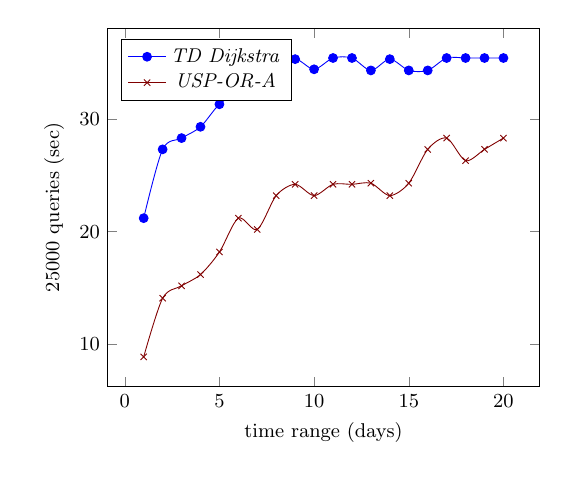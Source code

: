 \tikzstyle{textstyle}=[font=\fontsize{9}{9}\selectfont]
\begin{tikzpicture}[textstyle, scale=0.8]
    \begin{axis}[
        xlabel={time range (days)},
        ylabel={$25000$ queries (sec)},
		legend pos=north west
        ]
        
    \addplot[smooth,mark=*,color=blue] plot coordinates {
		(1,21.2)
		(2,27.3)
		(3,28.3)
		(4,29.3)
		(5,31.3)
		(6,32.3)
		(7,32.3)
		(8,34.3)
		(9,35.3)
		(10,34.4)
		(11,35.4)
		(12,35.4)
		(13,34.3)
		(14,35.3)
		(15,34.3)
		(16,34.3)
		(17,35.4)
		(18,35.4)
		(19,35.4)
		(20,35.4)
    };
    \addlegendentry{\textit{TD Dijkstra}}
    
    \addplot[smooth,mark=x,color=black!50!red] plot coordinates {
		(1,8.9)
		(2,14.1)
		(3,15.2)
		(4,16.2)
		(5,18.2)
		(6,21.2)
		(7,20.2)
		(8,23.2)
		(9,24.2)
		(10,23.2)
		(11,24.2)
		(12,24.2)
		(13,24.3)
		(14,23.2)
		(15,24.3)
		(16,27.3)
		(17,28.3)
		(18,26.3)
		(19,27.3)
		(20,28.3)
    };
    \addlegendentry{\textit{USP-OR-A}}
    
    \end{axis}
\end{tikzpicture}
